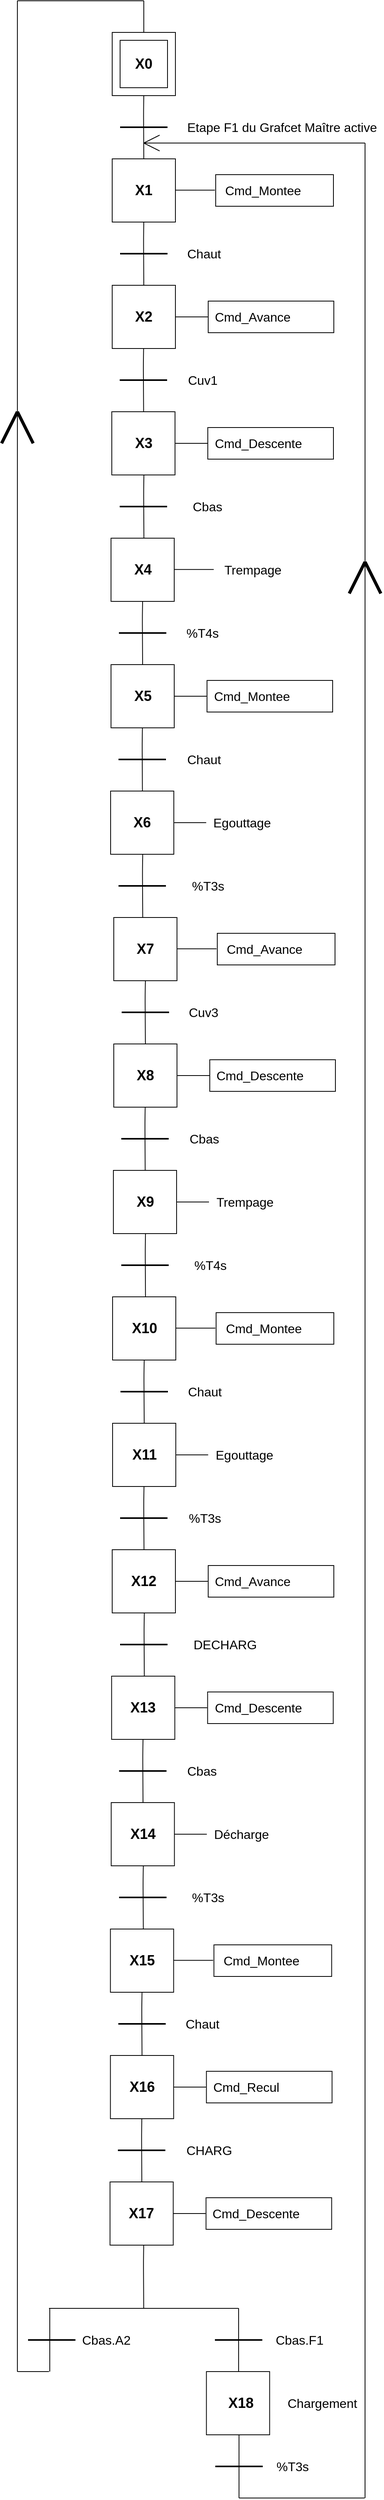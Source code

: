<mxfile version="12.9.12" type="github">
  <diagram id="j1norhdIm9kePcJpWqvb" name="Page-1">
    <mxGraphModel dx="2248" dy="2265" grid="1" gridSize="10" guides="1" tooltips="1" connect="1" arrows="1" fold="1" page="1" pageScale="1" pageWidth="827" pageHeight="1169" math="0" shadow="0">
      <root>
        <mxCell id="0" />
        <mxCell id="1" parent="0" />
        <mxCell id="5EyspFnGqT75Ce_qzCmO-32" value="" style="rounded=0;whiteSpace=wrap;html=1;" parent="1" vertex="1">
          <mxGeometry x="441" y="-540" width="159" height="40" as="geometry" />
        </mxCell>
        <mxCell id="5EyspFnGqT75Ce_qzCmO-27" value="" style="rounded=0;whiteSpace=wrap;html=1;" parent="1" vertex="1">
          <mxGeometry x="451" y="-860" width="149" height="40" as="geometry" />
        </mxCell>
        <mxCell id="5EyspFnGqT75Ce_qzCmO-1" value="" style="group" parent="1" vertex="1" connectable="0">
          <mxGeometry x="320" y="-1040" width="80" height="80" as="geometry" />
        </mxCell>
        <mxCell id="5EyspFnGqT75Ce_qzCmO-2" value="" style="whiteSpace=wrap;html=1;aspect=fixed;" parent="5EyspFnGqT75Ce_qzCmO-1" vertex="1">
          <mxGeometry width="80" height="80" as="geometry" />
        </mxCell>
        <mxCell id="5EyspFnGqT75Ce_qzCmO-3" value="" style="whiteSpace=wrap;html=1;aspect=fixed;" parent="5EyspFnGqT75Ce_qzCmO-1" vertex="1">
          <mxGeometry x="10" y="10" width="60" height="60" as="geometry" />
        </mxCell>
        <mxCell id="5EyspFnGqT75Ce_qzCmO-4" value="&lt;font size=&quot;1&quot;&gt;&lt;b style=&quot;font-size: 18px&quot;&gt;X0&lt;/b&gt;&lt;/font&gt;" style="text;html=1;strokeColor=none;fillColor=none;align=center;verticalAlign=middle;whiteSpace=wrap;rounded=0;" parent="5EyspFnGqT75Ce_qzCmO-1" vertex="1">
          <mxGeometry x="20" y="30" width="40" height="20" as="geometry" />
        </mxCell>
        <mxCell id="5EyspFnGqT75Ce_qzCmO-6" value="" style="endArrow=none;html=1;entryX=0.5;entryY=1;entryDx=0;entryDy=0;exitX=0.5;exitY=0;exitDx=0;exitDy=0;" parent="1" source="5EyspFnGqT75Ce_qzCmO-7" edge="1">
          <mxGeometry width="50" height="50" relative="1" as="geometry">
            <mxPoint x="360" y="-920" as="sourcePoint" />
            <mxPoint x="360" y="-960" as="targetPoint" />
            <Array as="points">
              <mxPoint x="359.66" y="-940" />
            </Array>
          </mxGeometry>
        </mxCell>
        <mxCell id="5EyspFnGqT75Ce_qzCmO-7" value="" style="whiteSpace=wrap;html=1;aspect=fixed;" parent="1" vertex="1">
          <mxGeometry x="320.0" y="-880" width="80" height="80" as="geometry" />
        </mxCell>
        <mxCell id="5EyspFnGqT75Ce_qzCmO-8" value="" style="endArrow=none;html=1;strokeWidth=2;" parent="1" edge="1">
          <mxGeometry width="50" height="50" relative="1" as="geometry">
            <mxPoint x="330" y="-920" as="sourcePoint" />
            <mxPoint x="390" y="-920" as="targetPoint" />
          </mxGeometry>
        </mxCell>
        <mxCell id="5EyspFnGqT75Ce_qzCmO-9" value="" style="endArrow=none;html=1;entryX=0.5;entryY=1;entryDx=0;entryDy=0;exitX=0.5;exitY=0;exitDx=0;exitDy=0;" parent="1" source="5EyspFnGqT75Ce_qzCmO-10" edge="1">
          <mxGeometry width="50" height="50" relative="1" as="geometry">
            <mxPoint x="360" y="-760" as="sourcePoint" />
            <mxPoint x="360" y="-800" as="targetPoint" />
            <Array as="points">
              <mxPoint x="359.66" y="-780" />
            </Array>
          </mxGeometry>
        </mxCell>
        <mxCell id="5EyspFnGqT75Ce_qzCmO-10" value="" style="whiteSpace=wrap;html=1;aspect=fixed;" parent="1" vertex="1">
          <mxGeometry x="320.0" y="-720" width="80" height="80" as="geometry" />
        </mxCell>
        <mxCell id="5EyspFnGqT75Ce_qzCmO-11" value="" style="endArrow=none;html=1;strokeWidth=2;" parent="1" edge="1">
          <mxGeometry width="50" height="50" relative="1" as="geometry">
            <mxPoint x="330" y="-760" as="sourcePoint" />
            <mxPoint x="390" y="-760" as="targetPoint" />
          </mxGeometry>
        </mxCell>
        <mxCell id="5EyspFnGqT75Ce_qzCmO-12" value="&lt;font size=&quot;1&quot;&gt;&lt;b style=&quot;font-size: 18px&quot;&gt;X1&lt;/b&gt;&lt;/font&gt;" style="text;html=1;strokeColor=none;fillColor=none;align=center;verticalAlign=middle;whiteSpace=wrap;rounded=0;" parent="1" vertex="1">
          <mxGeometry x="340" y="-850" width="40" height="20" as="geometry" />
        </mxCell>
        <mxCell id="5EyspFnGqT75Ce_qzCmO-13" value="&lt;font size=&quot;1&quot;&gt;&lt;b style=&quot;font-size: 18px&quot;&gt;X2&lt;/b&gt;&lt;/font&gt;" style="text;html=1;strokeColor=none;fillColor=none;align=center;verticalAlign=middle;whiteSpace=wrap;rounded=0;" parent="1" vertex="1">
          <mxGeometry x="340" y="-690" width="40" height="20" as="geometry" />
        </mxCell>
        <mxCell id="5EyspFnGqT75Ce_qzCmO-14" value="&lt;font style=&quot;font-size: 16px&quot;&gt;Etape F1 du Grafcet Maître active&lt;br&gt;&lt;/font&gt;" style="text;html=1;strokeColor=none;fillColor=none;align=left;verticalAlign=middle;whiteSpace=wrap;rounded=0;" parent="1" vertex="1">
          <mxGeometry x="413" y="-930" width="247" height="20" as="geometry" />
        </mxCell>
        <mxCell id="5EyspFnGqT75Ce_qzCmO-15" value="" style="endArrow=none;html=1;strokeWidth=1;" parent="1" edge="1">
          <mxGeometry width="50" height="50" relative="1" as="geometry">
            <mxPoint x="400" y="-840.34" as="sourcePoint" />
            <mxPoint x="450" y="-840.34" as="targetPoint" />
          </mxGeometry>
        </mxCell>
        <mxCell id="5EyspFnGqT75Ce_qzCmO-16" value="&lt;font style=&quot;font-size: 16px&quot;&gt;Chaut&lt;br&gt;&lt;/font&gt;" style="text;html=1;strokeColor=none;fillColor=none;align=left;verticalAlign=middle;whiteSpace=wrap;rounded=0;" parent="1" vertex="1">
          <mxGeometry x="413" y="-770" width="77" height="20" as="geometry" />
        </mxCell>
        <mxCell id="5EyspFnGqT75Ce_qzCmO-17" value="&lt;font style=&quot;font-size: 16px&quot;&gt;&lt;br&gt;&lt;/font&gt;" style="text;html=1;strokeColor=none;fillColor=none;align=left;verticalAlign=middle;whiteSpace=wrap;rounded=0;" parent="1" vertex="1">
          <mxGeometry x="413" y="-450" width="106" height="20" as="geometry" />
        </mxCell>
        <mxCell id="5EyspFnGqT75Ce_qzCmO-18" value="&lt;font style=&quot;font-size: 16px&quot;&gt;Cmd_Montee&lt;/font&gt;" style="text;html=1;strokeColor=none;fillColor=none;align=left;verticalAlign=middle;whiteSpace=wrap;rounded=0;" parent="1" vertex="1">
          <mxGeometry x="461" y="-850" width="100" height="20" as="geometry" />
        </mxCell>
        <mxCell id="5EyspFnGqT75Ce_qzCmO-19" value="" style="whiteSpace=wrap;html=1;aspect=fixed;" parent="1" vertex="1">
          <mxGeometry x="319.5" y="-560" width="80" height="80" as="geometry" />
        </mxCell>
        <mxCell id="5EyspFnGqT75Ce_qzCmO-20" value="&lt;span style=&quot;font-size: 18px&quot;&gt;&lt;b&gt;X3&lt;/b&gt;&lt;/span&gt;" style="text;html=1;strokeColor=none;fillColor=none;align=center;verticalAlign=middle;whiteSpace=wrap;rounded=0;" parent="1" vertex="1">
          <mxGeometry x="339.5" y="-530" width="40" height="20" as="geometry" />
        </mxCell>
        <mxCell id="5EyspFnGqT75Ce_qzCmO-21" value="&lt;font style=&quot;font-size: 16px&quot;&gt;Cmd_Descente&lt;/font&gt;" style="text;html=1;strokeColor=none;fillColor=none;align=left;verticalAlign=middle;whiteSpace=wrap;rounded=0;" parent="1" vertex="1">
          <mxGeometry x="447.5" y="-530" width="140" height="20" as="geometry" />
        </mxCell>
        <mxCell id="5EyspFnGqT75Ce_qzCmO-22" value="" style="endArrow=none;html=1;strokeWidth=1;entryX=0;entryY=0.5;entryDx=0;entryDy=0;exitX=1;exitY=0.5;exitDx=0;exitDy=0;" parent="1" source="5EyspFnGqT75Ce_qzCmO-19" edge="1">
          <mxGeometry width="50" height="50" relative="1" as="geometry">
            <mxPoint x="399.5" y="-520.5" as="sourcePoint" />
            <mxPoint x="440.5" y="-520" as="targetPoint" />
          </mxGeometry>
        </mxCell>
        <mxCell id="5EyspFnGqT75Ce_qzCmO-23" value="" style="endArrow=none;html=1;strokeWidth=2;" parent="1" edge="1">
          <mxGeometry width="50" height="50" relative="1" as="geometry">
            <mxPoint x="329.5" y="-440" as="sourcePoint" />
            <mxPoint x="389.5" y="-440" as="targetPoint" />
          </mxGeometry>
        </mxCell>
        <mxCell id="5EyspFnGqT75Ce_qzCmO-25" value="" style="endArrow=none;html=1;entryX=0.5;entryY=1;entryDx=0;entryDy=0;exitX=0.5;exitY=0;exitDx=0;exitDy=0;" parent="1" edge="1">
          <mxGeometry width="50" height="50" relative="1" as="geometry">
            <mxPoint x="359.75" y="-560.0" as="sourcePoint" />
            <mxPoint x="359.75" y="-640" as="targetPoint" />
            <Array as="points">
              <mxPoint x="359.41" y="-620" />
            </Array>
          </mxGeometry>
        </mxCell>
        <mxCell id="5EyspFnGqT75Ce_qzCmO-26" value="" style="endArrow=none;html=1;strokeWidth=2;" parent="1" edge="1">
          <mxGeometry width="50" height="50" relative="1" as="geometry">
            <mxPoint x="329.5" y="-600.0" as="sourcePoint" />
            <mxPoint x="389.5" y="-600.0" as="targetPoint" />
          </mxGeometry>
        </mxCell>
        <mxCell id="5EyspFnGqT75Ce_qzCmO-37" value="" style="rounded=0;whiteSpace=wrap;html=1;" parent="1" vertex="1">
          <mxGeometry x="441.5" y="-700" width="159" height="40" as="geometry" />
        </mxCell>
        <mxCell id="5EyspFnGqT75Ce_qzCmO-38" value="&lt;span style=&quot;font-size: 16px&quot;&gt;Cmd_Avance&lt;/span&gt;" style="text;html=1;strokeColor=none;fillColor=none;align=left;verticalAlign=middle;whiteSpace=wrap;rounded=0;" parent="1" vertex="1">
          <mxGeometry x="448" y="-690" width="140" height="20" as="geometry" />
        </mxCell>
        <mxCell id="5EyspFnGqT75Ce_qzCmO-39" value="" style="endArrow=none;html=1;strokeWidth=1;entryX=0;entryY=0.5;entryDx=0;entryDy=0;exitX=1;exitY=0.5;exitDx=0;exitDy=0;" parent="1" edge="1">
          <mxGeometry width="50" height="50" relative="1" as="geometry">
            <mxPoint x="400" y="-680" as="sourcePoint" />
            <mxPoint x="441" y="-680" as="targetPoint" />
          </mxGeometry>
        </mxCell>
        <mxCell id="5EyspFnGqT75Ce_qzCmO-40" value="&lt;font style=&quot;font-size: 16px&quot;&gt;Cuv1&lt;br&gt;&lt;/font&gt;" style="text;html=1;strokeColor=none;fillColor=none;align=left;verticalAlign=middle;whiteSpace=wrap;rounded=0;" parent="1" vertex="1">
          <mxGeometry x="414" y="-610" width="77" height="20" as="geometry" />
        </mxCell>
        <mxCell id="5EyspFnGqT75Ce_qzCmO-41" value="&lt;font style=&quot;font-size: 16px&quot;&gt;Cbas&lt;br&gt;&lt;/font&gt;" style="text;html=1;strokeColor=none;fillColor=none;align=left;verticalAlign=middle;whiteSpace=wrap;rounded=0;" parent="1" vertex="1">
          <mxGeometry x="420" y="-450" width="77" height="20" as="geometry" />
        </mxCell>
        <mxCell id="5EyspFnGqT75Ce_qzCmO-43" value="" style="endArrow=none;html=1;entryX=0.5;entryY=1;entryDx=0;entryDy=0;exitX=0.5;exitY=0;exitDx=0;exitDy=0;" parent="1" edge="1">
          <mxGeometry width="50" height="50" relative="1" as="geometry">
            <mxPoint x="360.14" y="-400.0" as="sourcePoint" />
            <mxPoint x="360.14" y="-480" as="targetPoint" />
            <Array as="points">
              <mxPoint x="359.8" y="-460" />
            </Array>
          </mxGeometry>
        </mxCell>
        <mxCell id="WSJRSLspplaYHqe291Kl-2" value="" style="endArrow=none;html=1;" parent="1" edge="1">
          <mxGeometry width="50" height="50" relative="1" as="geometry">
            <mxPoint x="200" y="1920" as="sourcePoint" />
            <mxPoint x="200" y="-1080" as="targetPoint" />
          </mxGeometry>
        </mxCell>
        <mxCell id="WSJRSLspplaYHqe291Kl-3" value="" style="endArrow=none;html=1;" parent="1" edge="1">
          <mxGeometry width="50" height="50" relative="1" as="geometry">
            <mxPoint x="200" y="-1080" as="sourcePoint" />
            <mxPoint x="360" y="-1080" as="targetPoint" />
          </mxGeometry>
        </mxCell>
        <mxCell id="WSJRSLspplaYHqe291Kl-4" value="" style="endArrow=none;html=1;" parent="1" edge="1">
          <mxGeometry width="50" height="50" relative="1" as="geometry">
            <mxPoint x="360" y="-1040" as="sourcePoint" />
            <mxPoint x="360" y="-1080" as="targetPoint" />
          </mxGeometry>
        </mxCell>
        <mxCell id="WSJRSLspplaYHqe291Kl-5" value="" style="endArrow=none;html=1;strokeWidth=4;" parent="1" edge="1">
          <mxGeometry width="50" height="50" relative="1" as="geometry">
            <mxPoint x="180" y="-520" as="sourcePoint" />
            <mxPoint x="200" y="-560" as="targetPoint" />
          </mxGeometry>
        </mxCell>
        <mxCell id="WSJRSLspplaYHqe291Kl-6" value="" style="endArrow=none;html=1;strokeWidth=4;" parent="1" edge="1">
          <mxGeometry width="50" height="50" relative="1" as="geometry">
            <mxPoint x="220" y="-520" as="sourcePoint" />
            <mxPoint x="200" y="-560" as="targetPoint" />
          </mxGeometry>
        </mxCell>
        <mxCell id="sFBRQRY5h0tsfyVUQxu8-4" value="" style="whiteSpace=wrap;html=1;aspect=fixed;" parent="1" vertex="1">
          <mxGeometry x="318.5" y="-400" width="80" height="80" as="geometry" />
        </mxCell>
        <mxCell id="sFBRQRY5h0tsfyVUQxu8-5" value="" style="endArrow=none;html=1;entryX=0.5;entryY=1;entryDx=0;entryDy=0;exitX=0.5;exitY=0;exitDx=0;exitDy=0;" parent="1" source="sFBRQRY5h0tsfyVUQxu8-6" edge="1">
          <mxGeometry width="50" height="50" relative="1" as="geometry">
            <mxPoint x="358.5" y="-280" as="sourcePoint" />
            <mxPoint x="358.5" y="-320" as="targetPoint" />
            <Array as="points">
              <mxPoint x="358.16" y="-300" />
            </Array>
          </mxGeometry>
        </mxCell>
        <mxCell id="sFBRQRY5h0tsfyVUQxu8-6" value="" style="whiteSpace=wrap;html=1;aspect=fixed;" parent="1" vertex="1">
          <mxGeometry x="318.5" y="-240" width="80" height="80" as="geometry" />
        </mxCell>
        <mxCell id="sFBRQRY5h0tsfyVUQxu8-7" value="" style="endArrow=none;html=1;strokeWidth=2;" parent="1" edge="1">
          <mxGeometry width="50" height="50" relative="1" as="geometry">
            <mxPoint x="328.5" y="-280" as="sourcePoint" />
            <mxPoint x="388.5" y="-280" as="targetPoint" />
          </mxGeometry>
        </mxCell>
        <mxCell id="sFBRQRY5h0tsfyVUQxu8-8" value="&lt;font size=&quot;1&quot;&gt;&lt;b style=&quot;font-size: 18px&quot;&gt;X4&lt;/b&gt;&lt;/font&gt;" style="text;html=1;strokeColor=none;fillColor=none;align=center;verticalAlign=middle;whiteSpace=wrap;rounded=0;" parent="1" vertex="1">
          <mxGeometry x="338.5" y="-370" width="40" height="20" as="geometry" />
        </mxCell>
        <mxCell id="sFBRQRY5h0tsfyVUQxu8-9" value="&lt;font size=&quot;1&quot;&gt;&lt;b style=&quot;font-size: 18px&quot;&gt;X5&lt;/b&gt;&lt;/font&gt;" style="text;html=1;strokeColor=none;fillColor=none;align=center;verticalAlign=middle;whiteSpace=wrap;rounded=0;" parent="1" vertex="1">
          <mxGeometry x="338.5" y="-210" width="40" height="20" as="geometry" />
        </mxCell>
        <mxCell id="sFBRQRY5h0tsfyVUQxu8-10" value="" style="endArrow=none;html=1;strokeWidth=1;" parent="1" edge="1">
          <mxGeometry width="50" height="50" relative="1" as="geometry">
            <mxPoint x="398.5" y="-360.34" as="sourcePoint" />
            <mxPoint x="448.5" y="-360.34" as="targetPoint" />
          </mxGeometry>
        </mxCell>
        <mxCell id="sFBRQRY5h0tsfyVUQxu8-11" value="&lt;font style=&quot;font-size: 16px&quot;&gt;%T4s&lt;br&gt;&lt;/font&gt;" style="text;html=1;strokeColor=none;fillColor=none;align=left;verticalAlign=middle;whiteSpace=wrap;rounded=0;" parent="1" vertex="1">
          <mxGeometry x="411.5" y="-290" width="77" height="20" as="geometry" />
        </mxCell>
        <mxCell id="sFBRQRY5h0tsfyVUQxu8-12" value="&lt;font style=&quot;font-size: 16px&quot;&gt;&lt;br&gt;&lt;/font&gt;" style="text;html=1;strokeColor=none;fillColor=none;align=left;verticalAlign=middle;whiteSpace=wrap;rounded=0;" parent="1" vertex="1">
          <mxGeometry x="411.5" y="30" width="106" height="20" as="geometry" />
        </mxCell>
        <mxCell id="sFBRQRY5h0tsfyVUQxu8-13" value="&lt;font style=&quot;font-size: 16px&quot;&gt;Trempage&lt;/font&gt;" style="text;html=1;strokeColor=none;fillColor=none;align=left;verticalAlign=middle;whiteSpace=wrap;rounded=0;" parent="1" vertex="1">
          <mxGeometry x="459.5" y="-370" width="100" height="20" as="geometry" />
        </mxCell>
        <mxCell id="sFBRQRY5h0tsfyVUQxu8-14" value="" style="whiteSpace=wrap;html=1;aspect=fixed;" parent="1" vertex="1">
          <mxGeometry x="318" y="-80" width="80" height="80" as="geometry" />
        </mxCell>
        <mxCell id="sFBRQRY5h0tsfyVUQxu8-15" value="&lt;span style=&quot;font-size: 18px&quot;&gt;&lt;b&gt;X6&lt;/b&gt;&lt;/span&gt;" style="text;html=1;strokeColor=none;fillColor=none;align=center;verticalAlign=middle;whiteSpace=wrap;rounded=0;" parent="1" vertex="1">
          <mxGeometry x="338" y="-50" width="40" height="20" as="geometry" />
        </mxCell>
        <mxCell id="sFBRQRY5h0tsfyVUQxu8-16" value="&lt;font style=&quot;font-size: 16px&quot;&gt;Egouttage&lt;/font&gt;" style="text;html=1;strokeColor=none;fillColor=none;align=left;verticalAlign=middle;whiteSpace=wrap;rounded=0;" parent="1" vertex="1">
          <mxGeometry x="446" y="-50" width="140" height="20" as="geometry" />
        </mxCell>
        <mxCell id="sFBRQRY5h0tsfyVUQxu8-17" value="" style="endArrow=none;html=1;strokeWidth=1;entryX=0;entryY=0.5;entryDx=0;entryDy=0;exitX=1;exitY=0.5;exitDx=0;exitDy=0;" parent="1" source="sFBRQRY5h0tsfyVUQxu8-14" edge="1">
          <mxGeometry width="50" height="50" relative="1" as="geometry">
            <mxPoint x="398" y="-40.5" as="sourcePoint" />
            <mxPoint x="439" y="-40" as="targetPoint" />
          </mxGeometry>
        </mxCell>
        <mxCell id="sFBRQRY5h0tsfyVUQxu8-18" value="" style="endArrow=none;html=1;strokeWidth=2;" parent="1" edge="1">
          <mxGeometry width="50" height="50" relative="1" as="geometry">
            <mxPoint x="328" y="40" as="sourcePoint" />
            <mxPoint x="388" y="40" as="targetPoint" />
          </mxGeometry>
        </mxCell>
        <mxCell id="sFBRQRY5h0tsfyVUQxu8-19" value="" style="endArrow=none;html=1;entryX=0.5;entryY=1;entryDx=0;entryDy=0;exitX=0.5;exitY=0;exitDx=0;exitDy=0;" parent="1" edge="1">
          <mxGeometry width="50" height="50" relative="1" as="geometry">
            <mxPoint x="358.25" y="-80.0" as="sourcePoint" />
            <mxPoint x="358.25" y="-160" as="targetPoint" />
            <Array as="points">
              <mxPoint x="357.91" y="-140" />
            </Array>
          </mxGeometry>
        </mxCell>
        <mxCell id="sFBRQRY5h0tsfyVUQxu8-20" value="" style="endArrow=none;html=1;strokeWidth=2;" parent="1" edge="1">
          <mxGeometry width="50" height="50" relative="1" as="geometry">
            <mxPoint x="328" y="-120.0" as="sourcePoint" />
            <mxPoint x="388" y="-120.0" as="targetPoint" />
          </mxGeometry>
        </mxCell>
        <mxCell id="sFBRQRY5h0tsfyVUQxu8-21" value="" style="rounded=0;whiteSpace=wrap;html=1;" parent="1" vertex="1">
          <mxGeometry x="440" y="-220" width="159" height="40" as="geometry" />
        </mxCell>
        <mxCell id="sFBRQRY5h0tsfyVUQxu8-22" value="&lt;span style=&quot;font-size: 16px&quot;&gt;Cmd_Montee&lt;/span&gt;" style="text;html=1;strokeColor=none;fillColor=none;align=left;verticalAlign=middle;whiteSpace=wrap;rounded=0;" parent="1" vertex="1">
          <mxGeometry x="446.5" y="-210" width="140" height="20" as="geometry" />
        </mxCell>
        <mxCell id="sFBRQRY5h0tsfyVUQxu8-23" value="" style="endArrow=none;html=1;strokeWidth=1;entryX=0;entryY=0.5;entryDx=0;entryDy=0;exitX=1;exitY=0.5;exitDx=0;exitDy=0;" parent="1" edge="1">
          <mxGeometry width="50" height="50" relative="1" as="geometry">
            <mxPoint x="398.5" y="-200" as="sourcePoint" />
            <mxPoint x="439.5" y="-200" as="targetPoint" />
          </mxGeometry>
        </mxCell>
        <mxCell id="sFBRQRY5h0tsfyVUQxu8-24" value="&lt;font style=&quot;font-size: 16px&quot;&gt;Chaut&lt;br&gt;&lt;/font&gt;" style="text;html=1;strokeColor=none;fillColor=none;align=left;verticalAlign=middle;whiteSpace=wrap;rounded=0;" parent="1" vertex="1">
          <mxGeometry x="412.5" y="-130" width="77" height="20" as="geometry" />
        </mxCell>
        <mxCell id="sFBRQRY5h0tsfyVUQxu8-25" value="&lt;font style=&quot;font-size: 16px&quot;&gt;%T3s&lt;br&gt;&lt;/font&gt;" style="text;html=1;strokeColor=none;fillColor=none;align=left;verticalAlign=middle;whiteSpace=wrap;rounded=0;" parent="1" vertex="1">
          <mxGeometry x="418.5" y="30" width="77" height="20" as="geometry" />
        </mxCell>
        <mxCell id="sFBRQRY5h0tsfyVUQxu8-26" value="" style="endArrow=none;html=1;entryX=0.5;entryY=1;entryDx=0;entryDy=0;exitX=0.5;exitY=0;exitDx=0;exitDy=0;" parent="1" edge="1">
          <mxGeometry width="50" height="50" relative="1" as="geometry">
            <mxPoint x="358.64" y="80.0" as="sourcePoint" />
            <mxPoint x="358.64" as="targetPoint" />
            <Array as="points">
              <mxPoint x="358.3" y="20" />
            </Array>
          </mxGeometry>
        </mxCell>
        <mxCell id="sFBRQRY5h0tsfyVUQxu8-28" value="" style="rounded=0;whiteSpace=wrap;html=1;" parent="1" vertex="1">
          <mxGeometry x="453" y="100" width="149" height="40" as="geometry" />
        </mxCell>
        <mxCell id="sFBRQRY5h0tsfyVUQxu8-29" value="" style="whiteSpace=wrap;html=1;aspect=fixed;" parent="1" vertex="1">
          <mxGeometry x="322.0" y="80" width="80" height="80" as="geometry" />
        </mxCell>
        <mxCell id="sFBRQRY5h0tsfyVUQxu8-30" value="" style="endArrow=none;html=1;entryX=0.5;entryY=1;entryDx=0;entryDy=0;exitX=0.5;exitY=0;exitDx=0;exitDy=0;" parent="1" source="sFBRQRY5h0tsfyVUQxu8-31" edge="1">
          <mxGeometry width="50" height="50" relative="1" as="geometry">
            <mxPoint x="362" y="200" as="sourcePoint" />
            <mxPoint x="362" y="160" as="targetPoint" />
            <Array as="points">
              <mxPoint x="361.66" y="180" />
            </Array>
          </mxGeometry>
        </mxCell>
        <mxCell id="sFBRQRY5h0tsfyVUQxu8-31" value="" style="whiteSpace=wrap;html=1;aspect=fixed;" parent="1" vertex="1">
          <mxGeometry x="322.0" y="240" width="80" height="80" as="geometry" />
        </mxCell>
        <mxCell id="sFBRQRY5h0tsfyVUQxu8-32" value="" style="endArrow=none;html=1;strokeWidth=2;" parent="1" edge="1">
          <mxGeometry width="50" height="50" relative="1" as="geometry">
            <mxPoint x="332" y="200" as="sourcePoint" />
            <mxPoint x="392" y="200" as="targetPoint" />
          </mxGeometry>
        </mxCell>
        <mxCell id="sFBRQRY5h0tsfyVUQxu8-33" value="&lt;font size=&quot;1&quot;&gt;&lt;b style=&quot;font-size: 18px&quot;&gt;X7&lt;/b&gt;&lt;/font&gt;" style="text;html=1;strokeColor=none;fillColor=none;align=center;verticalAlign=middle;whiteSpace=wrap;rounded=0;" parent="1" vertex="1">
          <mxGeometry x="342" y="110" width="40" height="20" as="geometry" />
        </mxCell>
        <mxCell id="sFBRQRY5h0tsfyVUQxu8-34" value="&lt;font size=&quot;1&quot;&gt;&lt;b style=&quot;font-size: 18px&quot;&gt;X8&lt;/b&gt;&lt;/font&gt;" style="text;html=1;strokeColor=none;fillColor=none;align=center;verticalAlign=middle;whiteSpace=wrap;rounded=0;" parent="1" vertex="1">
          <mxGeometry x="342" y="270" width="40" height="20" as="geometry" />
        </mxCell>
        <mxCell id="sFBRQRY5h0tsfyVUQxu8-35" value="" style="endArrow=none;html=1;strokeWidth=1;" parent="1" edge="1">
          <mxGeometry width="50" height="50" relative="1" as="geometry">
            <mxPoint x="402" y="119.66" as="sourcePoint" />
            <mxPoint x="452" y="119.66" as="targetPoint" />
          </mxGeometry>
        </mxCell>
        <mxCell id="sFBRQRY5h0tsfyVUQxu8-36" value="&lt;font style=&quot;font-size: 16px&quot;&gt;Cuv3&lt;br&gt;&lt;/font&gt;" style="text;html=1;strokeColor=none;fillColor=none;align=left;verticalAlign=middle;whiteSpace=wrap;rounded=0;" parent="1" vertex="1">
          <mxGeometry x="415" y="190" width="77" height="20" as="geometry" />
        </mxCell>
        <mxCell id="sFBRQRY5h0tsfyVUQxu8-37" value="&lt;font style=&quot;font-size: 16px&quot;&gt;&lt;br&gt;&lt;/font&gt;" style="text;html=1;strokeColor=none;fillColor=none;align=left;verticalAlign=middle;whiteSpace=wrap;rounded=0;" parent="1" vertex="1">
          <mxGeometry x="415" y="510" width="106" height="20" as="geometry" />
        </mxCell>
        <mxCell id="sFBRQRY5h0tsfyVUQxu8-38" value="&lt;font style=&quot;font-size: 16px&quot;&gt;Cmd_Avance&lt;/font&gt;" style="text;html=1;strokeColor=none;fillColor=none;align=left;verticalAlign=middle;whiteSpace=wrap;rounded=0;" parent="1" vertex="1">
          <mxGeometry x="463" y="110" width="100" height="20" as="geometry" />
        </mxCell>
        <mxCell id="sFBRQRY5h0tsfyVUQxu8-39" value="" style="whiteSpace=wrap;html=1;aspect=fixed;" parent="1" vertex="1">
          <mxGeometry x="321.5" y="400" width="80" height="80" as="geometry" />
        </mxCell>
        <mxCell id="sFBRQRY5h0tsfyVUQxu8-40" value="&lt;span style=&quot;font-size: 18px&quot;&gt;&lt;b&gt;X9&lt;/b&gt;&lt;/span&gt;" style="text;html=1;strokeColor=none;fillColor=none;align=center;verticalAlign=middle;whiteSpace=wrap;rounded=0;" parent="1" vertex="1">
          <mxGeometry x="341.5" y="430" width="40" height="20" as="geometry" />
        </mxCell>
        <mxCell id="sFBRQRY5h0tsfyVUQxu8-41" value="&lt;font style=&quot;font-size: 16px&quot;&gt;Trempage&lt;/font&gt;" style="text;html=1;strokeColor=none;fillColor=none;align=left;verticalAlign=middle;whiteSpace=wrap;rounded=0;" parent="1" vertex="1">
          <mxGeometry x="449.5" y="430" width="140" height="20" as="geometry" />
        </mxCell>
        <mxCell id="sFBRQRY5h0tsfyVUQxu8-42" value="" style="endArrow=none;html=1;strokeWidth=1;entryX=0;entryY=0.5;entryDx=0;entryDy=0;exitX=1;exitY=0.5;exitDx=0;exitDy=0;" parent="1" source="sFBRQRY5h0tsfyVUQxu8-39" edge="1">
          <mxGeometry width="50" height="50" relative="1" as="geometry">
            <mxPoint x="401.5" y="439.5" as="sourcePoint" />
            <mxPoint x="442.5" y="440" as="targetPoint" />
          </mxGeometry>
        </mxCell>
        <mxCell id="sFBRQRY5h0tsfyVUQxu8-43" value="" style="endArrow=none;html=1;strokeWidth=2;" parent="1" edge="1">
          <mxGeometry width="50" height="50" relative="1" as="geometry">
            <mxPoint x="331.5" y="520" as="sourcePoint" />
            <mxPoint x="391.5" y="520" as="targetPoint" />
          </mxGeometry>
        </mxCell>
        <mxCell id="sFBRQRY5h0tsfyVUQxu8-44" value="" style="endArrow=none;html=1;entryX=0.5;entryY=1;entryDx=0;entryDy=0;exitX=0.5;exitY=0;exitDx=0;exitDy=0;" parent="1" edge="1">
          <mxGeometry width="50" height="50" relative="1" as="geometry">
            <mxPoint x="361.75" y="400.0" as="sourcePoint" />
            <mxPoint x="361.75" y="320" as="targetPoint" />
            <Array as="points">
              <mxPoint x="361.41" y="340" />
            </Array>
          </mxGeometry>
        </mxCell>
        <mxCell id="sFBRQRY5h0tsfyVUQxu8-45" value="" style="endArrow=none;html=1;strokeWidth=2;" parent="1" edge="1">
          <mxGeometry width="50" height="50" relative="1" as="geometry">
            <mxPoint x="331.5" y="360.0" as="sourcePoint" />
            <mxPoint x="391.5" y="360.0" as="targetPoint" />
          </mxGeometry>
        </mxCell>
        <mxCell id="sFBRQRY5h0tsfyVUQxu8-46" value="" style="rounded=0;whiteSpace=wrap;html=1;" parent="1" vertex="1">
          <mxGeometry x="443.5" y="260" width="159" height="40" as="geometry" />
        </mxCell>
        <mxCell id="sFBRQRY5h0tsfyVUQxu8-47" value="&lt;span style=&quot;font-size: 16px&quot;&gt;Cmd_Descente&lt;/span&gt;" style="text;html=1;strokeColor=none;fillColor=none;align=left;verticalAlign=middle;whiteSpace=wrap;rounded=0;" parent="1" vertex="1">
          <mxGeometry x="450" y="270" width="140" height="20" as="geometry" />
        </mxCell>
        <mxCell id="sFBRQRY5h0tsfyVUQxu8-48" value="" style="endArrow=none;html=1;strokeWidth=1;entryX=0;entryY=0.5;entryDx=0;entryDy=0;exitX=1;exitY=0.5;exitDx=0;exitDy=0;" parent="1" edge="1">
          <mxGeometry width="50" height="50" relative="1" as="geometry">
            <mxPoint x="402" y="280" as="sourcePoint" />
            <mxPoint x="443" y="280" as="targetPoint" />
          </mxGeometry>
        </mxCell>
        <mxCell id="sFBRQRY5h0tsfyVUQxu8-49" value="&lt;font style=&quot;font-size: 16px&quot;&gt;Cbas&lt;br&gt;&lt;/font&gt;" style="text;html=1;strokeColor=none;fillColor=none;align=left;verticalAlign=middle;whiteSpace=wrap;rounded=0;" parent="1" vertex="1">
          <mxGeometry x="416" y="350" width="77" height="20" as="geometry" />
        </mxCell>
        <mxCell id="sFBRQRY5h0tsfyVUQxu8-50" value="&lt;font style=&quot;font-size: 16px&quot;&gt;%T4s&lt;br&gt;&lt;/font&gt;" style="text;html=1;strokeColor=none;fillColor=none;align=left;verticalAlign=middle;whiteSpace=wrap;rounded=0;" parent="1" vertex="1">
          <mxGeometry x="422" y="510" width="77" height="20" as="geometry" />
        </mxCell>
        <mxCell id="sFBRQRY5h0tsfyVUQxu8-51" value="" style="endArrow=none;html=1;entryX=0.5;entryY=1;entryDx=0;entryDy=0;exitX=0.5;exitY=0;exitDx=0;exitDy=0;" parent="1" edge="1">
          <mxGeometry width="50" height="50" relative="1" as="geometry">
            <mxPoint x="362.14" y="560" as="sourcePoint" />
            <mxPoint x="362.14" y="480" as="targetPoint" />
            <Array as="points">
              <mxPoint x="361.8" y="500" />
            </Array>
          </mxGeometry>
        </mxCell>
        <mxCell id="sFBRQRY5h0tsfyVUQxu8-52" value="" style="rounded=0;whiteSpace=wrap;html=1;" parent="1" vertex="1">
          <mxGeometry x="441.5" y="900" width="159" height="40" as="geometry" />
        </mxCell>
        <mxCell id="sFBRQRY5h0tsfyVUQxu8-53" value="" style="rounded=0;whiteSpace=wrap;html=1;" parent="1" vertex="1">
          <mxGeometry x="451.5" y="580" width="149" height="40" as="geometry" />
        </mxCell>
        <mxCell id="sFBRQRY5h0tsfyVUQxu8-54" value="" style="whiteSpace=wrap;html=1;aspect=fixed;" parent="1" vertex="1">
          <mxGeometry x="320.5" y="560" width="80" height="80" as="geometry" />
        </mxCell>
        <mxCell id="sFBRQRY5h0tsfyVUQxu8-55" value="" style="endArrow=none;html=1;entryX=0.5;entryY=1;entryDx=0;entryDy=0;exitX=0.5;exitY=0;exitDx=0;exitDy=0;" parent="1" source="sFBRQRY5h0tsfyVUQxu8-56" edge="1">
          <mxGeometry width="50" height="50" relative="1" as="geometry">
            <mxPoint x="360.5" y="680" as="sourcePoint" />
            <mxPoint x="360.5" y="640" as="targetPoint" />
            <Array as="points">
              <mxPoint x="360.16" y="660" />
            </Array>
          </mxGeometry>
        </mxCell>
        <mxCell id="sFBRQRY5h0tsfyVUQxu8-56" value="" style="whiteSpace=wrap;html=1;aspect=fixed;" parent="1" vertex="1">
          <mxGeometry x="320.5" y="720" width="80" height="80" as="geometry" />
        </mxCell>
        <mxCell id="sFBRQRY5h0tsfyVUQxu8-57" value="" style="endArrow=none;html=1;strokeWidth=2;" parent="1" edge="1">
          <mxGeometry width="50" height="50" relative="1" as="geometry">
            <mxPoint x="330.5" y="680" as="sourcePoint" />
            <mxPoint x="390.5" y="680" as="targetPoint" />
          </mxGeometry>
        </mxCell>
        <mxCell id="sFBRQRY5h0tsfyVUQxu8-58" value="&lt;font size=&quot;1&quot;&gt;&lt;b style=&quot;font-size: 18px&quot;&gt;X10&lt;/b&gt;&lt;/font&gt;" style="text;html=1;strokeColor=none;fillColor=none;align=center;verticalAlign=middle;whiteSpace=wrap;rounded=0;" parent="1" vertex="1">
          <mxGeometry x="340.5" y="590" width="40" height="20" as="geometry" />
        </mxCell>
        <mxCell id="sFBRQRY5h0tsfyVUQxu8-59" value="&lt;font size=&quot;1&quot;&gt;&lt;b style=&quot;font-size: 18px&quot;&gt;X11&lt;/b&gt;&lt;/font&gt;" style="text;html=1;strokeColor=none;fillColor=none;align=center;verticalAlign=middle;whiteSpace=wrap;rounded=0;" parent="1" vertex="1">
          <mxGeometry x="340.5" y="750" width="40" height="20" as="geometry" />
        </mxCell>
        <mxCell id="sFBRQRY5h0tsfyVUQxu8-60" value="" style="endArrow=none;html=1;strokeWidth=1;" parent="1" edge="1">
          <mxGeometry width="50" height="50" relative="1" as="geometry">
            <mxPoint x="400.5" y="599.66" as="sourcePoint" />
            <mxPoint x="450.5" y="599.66" as="targetPoint" />
          </mxGeometry>
        </mxCell>
        <mxCell id="sFBRQRY5h0tsfyVUQxu8-61" value="&lt;font style=&quot;font-size: 16px&quot;&gt;Chaut&lt;br&gt;&lt;/font&gt;" style="text;html=1;strokeColor=none;fillColor=none;align=left;verticalAlign=middle;whiteSpace=wrap;rounded=0;" parent="1" vertex="1">
          <mxGeometry x="413.5" y="670" width="77" height="20" as="geometry" />
        </mxCell>
        <mxCell id="sFBRQRY5h0tsfyVUQxu8-62" value="&lt;font style=&quot;font-size: 16px&quot;&gt;&lt;br&gt;&lt;/font&gt;" style="text;html=1;strokeColor=none;fillColor=none;align=left;verticalAlign=middle;whiteSpace=wrap;rounded=0;" parent="1" vertex="1">
          <mxGeometry x="413.5" y="990" width="106" height="20" as="geometry" />
        </mxCell>
        <mxCell id="sFBRQRY5h0tsfyVUQxu8-63" value="&lt;font style=&quot;font-size: 16px&quot;&gt;Cmd_Montee&lt;/font&gt;" style="text;html=1;strokeColor=none;fillColor=none;align=left;verticalAlign=middle;whiteSpace=wrap;rounded=0;" parent="1" vertex="1">
          <mxGeometry x="461.5" y="590" width="100" height="20" as="geometry" />
        </mxCell>
        <mxCell id="sFBRQRY5h0tsfyVUQxu8-64" value="" style="whiteSpace=wrap;html=1;aspect=fixed;" parent="1" vertex="1">
          <mxGeometry x="320" y="880" width="80" height="80" as="geometry" />
        </mxCell>
        <mxCell id="sFBRQRY5h0tsfyVUQxu8-65" value="&lt;span style=&quot;font-size: 18px&quot;&gt;&lt;b&gt;X12&lt;/b&gt;&lt;/span&gt;" style="text;html=1;strokeColor=none;fillColor=none;align=center;verticalAlign=middle;whiteSpace=wrap;rounded=0;" parent="1" vertex="1">
          <mxGeometry x="340" y="910" width="40" height="20" as="geometry" />
        </mxCell>
        <mxCell id="sFBRQRY5h0tsfyVUQxu8-66" value="&lt;font style=&quot;font-size: 16px&quot;&gt;Cmd_Avance&lt;/font&gt;" style="text;html=1;strokeColor=none;fillColor=none;align=left;verticalAlign=middle;whiteSpace=wrap;rounded=0;" parent="1" vertex="1">
          <mxGeometry x="448" y="910" width="140" height="20" as="geometry" />
        </mxCell>
        <mxCell id="sFBRQRY5h0tsfyVUQxu8-67" value="" style="endArrow=none;html=1;strokeWidth=1;entryX=0;entryY=0.5;entryDx=0;entryDy=0;exitX=1;exitY=0.5;exitDx=0;exitDy=0;" parent="1" source="sFBRQRY5h0tsfyVUQxu8-64" edge="1">
          <mxGeometry width="50" height="50" relative="1" as="geometry">
            <mxPoint x="400" y="919.5" as="sourcePoint" />
            <mxPoint x="441" y="920" as="targetPoint" />
          </mxGeometry>
        </mxCell>
        <mxCell id="sFBRQRY5h0tsfyVUQxu8-68" value="" style="endArrow=none;html=1;strokeWidth=2;" parent="1" edge="1">
          <mxGeometry width="50" height="50" relative="1" as="geometry">
            <mxPoint x="330" y="1000" as="sourcePoint" />
            <mxPoint x="390" y="1000" as="targetPoint" />
          </mxGeometry>
        </mxCell>
        <mxCell id="sFBRQRY5h0tsfyVUQxu8-69" value="" style="endArrow=none;html=1;entryX=0.5;entryY=1;entryDx=0;entryDy=0;exitX=0.5;exitY=0;exitDx=0;exitDy=0;" parent="1" edge="1">
          <mxGeometry width="50" height="50" relative="1" as="geometry">
            <mxPoint x="360.25" y="880" as="sourcePoint" />
            <mxPoint x="360.25" y="800" as="targetPoint" />
            <Array as="points">
              <mxPoint x="359.91" y="820" />
            </Array>
          </mxGeometry>
        </mxCell>
        <mxCell id="sFBRQRY5h0tsfyVUQxu8-70" value="" style="endArrow=none;html=1;strokeWidth=2;" parent="1" edge="1">
          <mxGeometry width="50" height="50" relative="1" as="geometry">
            <mxPoint x="330" y="840" as="sourcePoint" />
            <mxPoint x="390" y="840" as="targetPoint" />
          </mxGeometry>
        </mxCell>
        <mxCell id="sFBRQRY5h0tsfyVUQxu8-72" value="&lt;span style=&quot;font-size: 16px&quot;&gt;Egouttage&lt;/span&gt;" style="text;html=1;strokeColor=none;fillColor=none;align=left;verticalAlign=middle;whiteSpace=wrap;rounded=0;" parent="1" vertex="1">
          <mxGeometry x="448.5" y="750" width="140" height="20" as="geometry" />
        </mxCell>
        <mxCell id="sFBRQRY5h0tsfyVUQxu8-73" value="" style="endArrow=none;html=1;strokeWidth=1;entryX=0;entryY=0.5;entryDx=0;entryDy=0;exitX=1;exitY=0.5;exitDx=0;exitDy=0;" parent="1" edge="1">
          <mxGeometry width="50" height="50" relative="1" as="geometry">
            <mxPoint x="400.5" y="760" as="sourcePoint" />
            <mxPoint x="441.5" y="760" as="targetPoint" />
          </mxGeometry>
        </mxCell>
        <mxCell id="sFBRQRY5h0tsfyVUQxu8-74" value="&lt;font style=&quot;font-size: 16px&quot;&gt;%T3s&lt;br&gt;&lt;/font&gt;" style="text;html=1;strokeColor=none;fillColor=none;align=left;verticalAlign=middle;whiteSpace=wrap;rounded=0;" parent="1" vertex="1">
          <mxGeometry x="414.5" y="830" width="77" height="20" as="geometry" />
        </mxCell>
        <mxCell id="sFBRQRY5h0tsfyVUQxu8-75" value="&lt;font style=&quot;font-size: 16px&quot;&gt;DECHARG&lt;br&gt;&lt;/font&gt;" style="text;html=1;strokeColor=none;fillColor=none;align=left;verticalAlign=middle;whiteSpace=wrap;rounded=0;" parent="1" vertex="1">
          <mxGeometry x="420.5" y="990" width="77" height="20" as="geometry" />
        </mxCell>
        <mxCell id="sFBRQRY5h0tsfyVUQxu8-76" value="" style="endArrow=none;html=1;entryX=0.5;entryY=1;entryDx=0;entryDy=0;exitX=0.5;exitY=0;exitDx=0;exitDy=0;" parent="1" edge="1">
          <mxGeometry width="50" height="50" relative="1" as="geometry">
            <mxPoint x="360.64" y="1040" as="sourcePoint" />
            <mxPoint x="360.64" y="960" as="targetPoint" />
            <Array as="points">
              <mxPoint x="360.3" y="980" />
            </Array>
          </mxGeometry>
        </mxCell>
        <mxCell id="sFBRQRY5h0tsfyVUQxu8-78" value="" style="whiteSpace=wrap;html=1;aspect=fixed;" parent="1" vertex="1">
          <mxGeometry x="319.25" y="1040" width="80" height="80" as="geometry" />
        </mxCell>
        <mxCell id="sFBRQRY5h0tsfyVUQxu8-79" value="&lt;font size=&quot;1&quot;&gt;&lt;b style=&quot;font-size: 18px&quot;&gt;X13&lt;/b&gt;&lt;/font&gt;" style="text;html=1;strokeColor=none;fillColor=none;align=center;verticalAlign=middle;whiteSpace=wrap;rounded=0;" parent="1" vertex="1">
          <mxGeometry x="339.25" y="1070" width="40" height="20" as="geometry" />
        </mxCell>
        <mxCell id="sFBRQRY5h0tsfyVUQxu8-80" value="&lt;font style=&quot;font-size: 16px&quot;&gt;&lt;br&gt;&lt;/font&gt;" style="text;html=1;strokeColor=none;fillColor=none;align=left;verticalAlign=middle;whiteSpace=wrap;rounded=0;" parent="1" vertex="1">
          <mxGeometry x="412.25" y="1310" width="106" height="20" as="geometry" />
        </mxCell>
        <mxCell id="sFBRQRY5h0tsfyVUQxu8-81" value="" style="whiteSpace=wrap;html=1;aspect=fixed;" parent="1" vertex="1">
          <mxGeometry x="318.75" y="1200" width="80" height="80" as="geometry" />
        </mxCell>
        <mxCell id="sFBRQRY5h0tsfyVUQxu8-82" value="&lt;span style=&quot;font-size: 18px&quot;&gt;&lt;b&gt;X14&lt;/b&gt;&lt;/span&gt;" style="text;html=1;strokeColor=none;fillColor=none;align=center;verticalAlign=middle;whiteSpace=wrap;rounded=0;" parent="1" vertex="1">
          <mxGeometry x="338.75" y="1230" width="40" height="20" as="geometry" />
        </mxCell>
        <mxCell id="sFBRQRY5h0tsfyVUQxu8-83" value="&lt;font style=&quot;font-size: 16px&quot;&gt;Décharge&lt;/font&gt;" style="text;html=1;strokeColor=none;fillColor=none;align=left;verticalAlign=middle;whiteSpace=wrap;rounded=0;" parent="1" vertex="1">
          <mxGeometry x="446.75" y="1230" width="140" height="20" as="geometry" />
        </mxCell>
        <mxCell id="sFBRQRY5h0tsfyVUQxu8-84" value="" style="endArrow=none;html=1;strokeWidth=1;entryX=0;entryY=0.5;entryDx=0;entryDy=0;exitX=1;exitY=0.5;exitDx=0;exitDy=0;" parent="1" source="sFBRQRY5h0tsfyVUQxu8-81" edge="1">
          <mxGeometry width="50" height="50" relative="1" as="geometry">
            <mxPoint x="398.75" y="1239.5" as="sourcePoint" />
            <mxPoint x="439.75" y="1240" as="targetPoint" />
          </mxGeometry>
        </mxCell>
        <mxCell id="sFBRQRY5h0tsfyVUQxu8-85" value="" style="endArrow=none;html=1;strokeWidth=2;" parent="1" edge="1">
          <mxGeometry width="50" height="50" relative="1" as="geometry">
            <mxPoint x="328.75" y="1320" as="sourcePoint" />
            <mxPoint x="388.75" y="1320" as="targetPoint" />
          </mxGeometry>
        </mxCell>
        <mxCell id="sFBRQRY5h0tsfyVUQxu8-86" value="" style="endArrow=none;html=1;entryX=0.5;entryY=1;entryDx=0;entryDy=0;exitX=0.5;exitY=0;exitDx=0;exitDy=0;" parent="1" edge="1">
          <mxGeometry width="50" height="50" relative="1" as="geometry">
            <mxPoint x="359" y="1200" as="sourcePoint" />
            <mxPoint x="359" y="1120" as="targetPoint" />
            <Array as="points">
              <mxPoint x="358.66" y="1140" />
            </Array>
          </mxGeometry>
        </mxCell>
        <mxCell id="sFBRQRY5h0tsfyVUQxu8-87" value="" style="endArrow=none;html=1;strokeWidth=2;" parent="1" edge="1">
          <mxGeometry width="50" height="50" relative="1" as="geometry">
            <mxPoint x="328.75" y="1160" as="sourcePoint" />
            <mxPoint x="388.75" y="1160" as="targetPoint" />
          </mxGeometry>
        </mxCell>
        <mxCell id="sFBRQRY5h0tsfyVUQxu8-88" value="" style="rounded=0;whiteSpace=wrap;html=1;" parent="1" vertex="1">
          <mxGeometry x="440.75" y="1060" width="159" height="40" as="geometry" />
        </mxCell>
        <mxCell id="sFBRQRY5h0tsfyVUQxu8-89" value="&lt;span style=&quot;font-size: 16px&quot;&gt;Cmd_Descente&lt;/span&gt;" style="text;html=1;strokeColor=none;fillColor=none;align=left;verticalAlign=middle;whiteSpace=wrap;rounded=0;" parent="1" vertex="1">
          <mxGeometry x="448.25" y="1070" width="140" height="20" as="geometry" />
        </mxCell>
        <mxCell id="sFBRQRY5h0tsfyVUQxu8-90" value="" style="endArrow=none;html=1;strokeWidth=1;entryX=0;entryY=0.5;entryDx=0;entryDy=0;exitX=1;exitY=0.5;exitDx=0;exitDy=0;" parent="1" edge="1">
          <mxGeometry width="50" height="50" relative="1" as="geometry">
            <mxPoint x="399.25" y="1080" as="sourcePoint" />
            <mxPoint x="440.25" y="1080" as="targetPoint" />
          </mxGeometry>
        </mxCell>
        <mxCell id="sFBRQRY5h0tsfyVUQxu8-91" value="&lt;font style=&quot;font-size: 16px&quot;&gt;Cbas&lt;br&gt;&lt;/font&gt;" style="text;html=1;strokeColor=none;fillColor=none;align=left;verticalAlign=middle;whiteSpace=wrap;rounded=0;" parent="1" vertex="1">
          <mxGeometry x="413.25" y="1150" width="77" height="20" as="geometry" />
        </mxCell>
        <mxCell id="sFBRQRY5h0tsfyVUQxu8-92" value="&lt;font style=&quot;font-size: 16px&quot;&gt;%T3s&lt;br&gt;&lt;/font&gt;" style="text;html=1;strokeColor=none;fillColor=none;align=left;verticalAlign=middle;whiteSpace=wrap;rounded=0;" parent="1" vertex="1">
          <mxGeometry x="419.25" y="1310" width="77" height="20" as="geometry" />
        </mxCell>
        <mxCell id="sFBRQRY5h0tsfyVUQxu8-93" value="" style="endArrow=none;html=1;entryX=0.5;entryY=1;entryDx=0;entryDy=0;exitX=0.5;exitY=0;exitDx=0;exitDy=0;" parent="1" edge="1">
          <mxGeometry width="50" height="50" relative="1" as="geometry">
            <mxPoint x="359.39" y="1360" as="sourcePoint" />
            <mxPoint x="359.39" y="1280" as="targetPoint" />
            <Array as="points">
              <mxPoint x="359.05" y="1300" />
            </Array>
          </mxGeometry>
        </mxCell>
        <mxCell id="sFBRQRY5h0tsfyVUQxu8-94" value="" style="rounded=0;whiteSpace=wrap;html=1;" parent="1" vertex="1">
          <mxGeometry x="438.75" y="1700" width="159" height="40" as="geometry" />
        </mxCell>
        <mxCell id="sFBRQRY5h0tsfyVUQxu8-95" value="" style="rounded=0;whiteSpace=wrap;html=1;" parent="1" vertex="1">
          <mxGeometry x="448.75" y="1380" width="149" height="40" as="geometry" />
        </mxCell>
        <mxCell id="sFBRQRY5h0tsfyVUQxu8-96" value="" style="whiteSpace=wrap;html=1;aspect=fixed;" parent="1" vertex="1">
          <mxGeometry x="317.75" y="1360" width="80" height="80" as="geometry" />
        </mxCell>
        <mxCell id="sFBRQRY5h0tsfyVUQxu8-97" value="" style="endArrow=none;html=1;entryX=0.5;entryY=1;entryDx=0;entryDy=0;exitX=0.5;exitY=0;exitDx=0;exitDy=0;" parent="1" source="sFBRQRY5h0tsfyVUQxu8-98" edge="1">
          <mxGeometry width="50" height="50" relative="1" as="geometry">
            <mxPoint x="357.75" y="1480" as="sourcePoint" />
            <mxPoint x="357.75" y="1440" as="targetPoint" />
            <Array as="points">
              <mxPoint x="357.41" y="1460" />
            </Array>
          </mxGeometry>
        </mxCell>
        <mxCell id="sFBRQRY5h0tsfyVUQxu8-98" value="" style="whiteSpace=wrap;html=1;aspect=fixed;" parent="1" vertex="1">
          <mxGeometry x="317.75" y="1520" width="80" height="80" as="geometry" />
        </mxCell>
        <mxCell id="sFBRQRY5h0tsfyVUQxu8-99" value="" style="endArrow=none;html=1;strokeWidth=2;" parent="1" edge="1">
          <mxGeometry width="50" height="50" relative="1" as="geometry">
            <mxPoint x="327.75" y="1480" as="sourcePoint" />
            <mxPoint x="387.75" y="1480" as="targetPoint" />
          </mxGeometry>
        </mxCell>
        <mxCell id="sFBRQRY5h0tsfyVUQxu8-100" value="&lt;font size=&quot;1&quot;&gt;&lt;b style=&quot;font-size: 18px&quot;&gt;X15&lt;/b&gt;&lt;/font&gt;" style="text;html=1;strokeColor=none;fillColor=none;align=center;verticalAlign=middle;whiteSpace=wrap;rounded=0;" parent="1" vertex="1">
          <mxGeometry x="337.75" y="1390" width="40" height="20" as="geometry" />
        </mxCell>
        <mxCell id="sFBRQRY5h0tsfyVUQxu8-101" value="&lt;font size=&quot;1&quot;&gt;&lt;b style=&quot;font-size: 18px&quot;&gt;X16&lt;/b&gt;&lt;/font&gt;" style="text;html=1;strokeColor=none;fillColor=none;align=center;verticalAlign=middle;whiteSpace=wrap;rounded=0;" parent="1" vertex="1">
          <mxGeometry x="337.75" y="1550" width="40" height="20" as="geometry" />
        </mxCell>
        <mxCell id="sFBRQRY5h0tsfyVUQxu8-102" value="" style="endArrow=none;html=1;strokeWidth=1;" parent="1" edge="1">
          <mxGeometry width="50" height="50" relative="1" as="geometry">
            <mxPoint x="397.75" y="1399.66" as="sourcePoint" />
            <mxPoint x="447.75" y="1399.66" as="targetPoint" />
          </mxGeometry>
        </mxCell>
        <mxCell id="sFBRQRY5h0tsfyVUQxu8-103" value="&lt;font style=&quot;font-size: 16px&quot;&gt;Chaut&lt;br&gt;&lt;/font&gt;" style="text;html=1;strokeColor=none;fillColor=none;align=left;verticalAlign=middle;whiteSpace=wrap;rounded=0;" parent="1" vertex="1">
          <mxGeometry x="410.75" y="1470" width="77" height="20" as="geometry" />
        </mxCell>
        <mxCell id="sFBRQRY5h0tsfyVUQxu8-104" value="&lt;font style=&quot;font-size: 16px&quot;&gt;&lt;br&gt;&lt;/font&gt;" style="text;html=1;strokeColor=none;fillColor=none;align=left;verticalAlign=middle;whiteSpace=wrap;rounded=0;" parent="1" vertex="1">
          <mxGeometry x="296" y="1870" width="106" height="20" as="geometry" />
        </mxCell>
        <mxCell id="sFBRQRY5h0tsfyVUQxu8-105" value="&lt;span style=&quot;font-size: 16px&quot;&gt;Cmd_Montee&lt;/span&gt;" style="text;html=1;strokeColor=none;fillColor=none;align=left;verticalAlign=middle;whiteSpace=wrap;rounded=0;" parent="1" vertex="1">
          <mxGeometry x="458.75" y="1390" width="100" height="20" as="geometry" />
        </mxCell>
        <mxCell id="sFBRQRY5h0tsfyVUQxu8-106" value="" style="whiteSpace=wrap;html=1;aspect=fixed;" parent="1" vertex="1">
          <mxGeometry x="317.25" y="1680" width="80" height="80" as="geometry" />
        </mxCell>
        <mxCell id="sFBRQRY5h0tsfyVUQxu8-107" value="&lt;span style=&quot;font-size: 18px&quot;&gt;&lt;b&gt;X17&lt;/b&gt;&lt;/span&gt;" style="text;html=1;strokeColor=none;fillColor=none;align=center;verticalAlign=middle;whiteSpace=wrap;rounded=0;" parent="1" vertex="1">
          <mxGeometry x="337.25" y="1710" width="40" height="20" as="geometry" />
        </mxCell>
        <mxCell id="sFBRQRY5h0tsfyVUQxu8-108" value="&lt;font style=&quot;font-size: 16px&quot;&gt;Cmd_Descente&lt;/font&gt;" style="text;html=1;strokeColor=none;fillColor=none;align=left;verticalAlign=middle;whiteSpace=wrap;rounded=0;" parent="1" vertex="1">
          <mxGeometry x="445.25" y="1710" width="140" height="20" as="geometry" />
        </mxCell>
        <mxCell id="sFBRQRY5h0tsfyVUQxu8-109" value="" style="endArrow=none;html=1;strokeWidth=1;entryX=0;entryY=0.5;entryDx=0;entryDy=0;exitX=1;exitY=0.5;exitDx=0;exitDy=0;" parent="1" source="sFBRQRY5h0tsfyVUQxu8-106" edge="1">
          <mxGeometry width="50" height="50" relative="1" as="geometry">
            <mxPoint x="397.25" y="1719.5" as="sourcePoint" />
            <mxPoint x="438.25" y="1720" as="targetPoint" />
          </mxGeometry>
        </mxCell>
        <mxCell id="sFBRQRY5h0tsfyVUQxu8-110" value="" style="endArrow=none;html=1;strokeWidth=2;" parent="1" edge="1">
          <mxGeometry width="50" height="50" relative="1" as="geometry">
            <mxPoint x="213.5" y="1880" as="sourcePoint" />
            <mxPoint x="273.5" y="1880" as="targetPoint" />
          </mxGeometry>
        </mxCell>
        <mxCell id="sFBRQRY5h0tsfyVUQxu8-111" value="" style="endArrow=none;html=1;entryX=0.5;entryY=1;entryDx=0;entryDy=0;exitX=0.5;exitY=0;exitDx=0;exitDy=0;" parent="1" edge="1">
          <mxGeometry width="50" height="50" relative="1" as="geometry">
            <mxPoint x="357.5" y="1680" as="sourcePoint" />
            <mxPoint x="357.5" y="1600" as="targetPoint" />
            <Array as="points">
              <mxPoint x="357.16" y="1620" />
            </Array>
          </mxGeometry>
        </mxCell>
        <mxCell id="sFBRQRY5h0tsfyVUQxu8-112" value="" style="endArrow=none;html=1;strokeWidth=2;" parent="1" edge="1">
          <mxGeometry width="50" height="50" relative="1" as="geometry">
            <mxPoint x="327.25" y="1640" as="sourcePoint" />
            <mxPoint x="387.25" y="1640" as="targetPoint" />
          </mxGeometry>
        </mxCell>
        <mxCell id="sFBRQRY5h0tsfyVUQxu8-113" value="" style="rounded=0;whiteSpace=wrap;html=1;" parent="1" vertex="1">
          <mxGeometry x="439.25" y="1540" width="159" height="40" as="geometry" />
        </mxCell>
        <mxCell id="sFBRQRY5h0tsfyVUQxu8-114" value="&lt;span style=&quot;font-size: 16px&quot;&gt;Cmd_Recul&lt;/span&gt;" style="text;html=1;strokeColor=none;fillColor=none;align=left;verticalAlign=middle;whiteSpace=wrap;rounded=0;" parent="1" vertex="1">
          <mxGeometry x="445.75" y="1550" width="140" height="20" as="geometry" />
        </mxCell>
        <mxCell id="sFBRQRY5h0tsfyVUQxu8-115" value="" style="endArrow=none;html=1;strokeWidth=1;entryX=0;entryY=0.5;entryDx=0;entryDy=0;exitX=1;exitY=0.5;exitDx=0;exitDy=0;" parent="1" edge="1">
          <mxGeometry width="50" height="50" relative="1" as="geometry">
            <mxPoint x="397.75" y="1560" as="sourcePoint" />
            <mxPoint x="438.75" y="1560" as="targetPoint" />
          </mxGeometry>
        </mxCell>
        <mxCell id="sFBRQRY5h0tsfyVUQxu8-116" value="&lt;font style=&quot;font-size: 16px&quot;&gt;CHARG&lt;br&gt;&lt;/font&gt;" style="text;html=1;strokeColor=none;fillColor=none;align=left;verticalAlign=middle;whiteSpace=wrap;rounded=0;" parent="1" vertex="1">
          <mxGeometry x="411.75" y="1630" width="77" height="20" as="geometry" />
        </mxCell>
        <mxCell id="sFBRQRY5h0tsfyVUQxu8-117" value="&lt;font style=&quot;font-size: 16px&quot;&gt;Cbas.A2&lt;br&gt;&lt;/font&gt;" style="text;html=1;strokeColor=none;fillColor=none;align=left;verticalAlign=middle;whiteSpace=wrap;rounded=0;" parent="1" vertex="1">
          <mxGeometry x="280" y="1870" width="77" height="20" as="geometry" />
        </mxCell>
        <mxCell id="sFBRQRY5h0tsfyVUQxu8-118" value="" style="endArrow=none;html=1;entryX=0.5;entryY=1;entryDx=0;entryDy=0;exitX=0.5;exitY=0;exitDx=0;exitDy=0;" parent="1" edge="1">
          <mxGeometry width="50" height="50" relative="1" as="geometry">
            <mxPoint x="359.89" y="1840" as="sourcePoint" />
            <mxPoint x="359.89" y="1760" as="targetPoint" />
            <Array as="points">
              <mxPoint x="359.55" y="1780" />
            </Array>
          </mxGeometry>
        </mxCell>
        <mxCell id="sFBRQRY5h0tsfyVUQxu8-122" value="" style="endArrow=none;html=1;" parent="1" edge="1">
          <mxGeometry width="50" height="50" relative="1" as="geometry">
            <mxPoint x="240" y="1840" as="sourcePoint" />
            <mxPoint x="480" y="1840" as="targetPoint" />
          </mxGeometry>
        </mxCell>
        <mxCell id="xObpncWNxKy9B9lzHqdV-3" value="&lt;font style=&quot;font-size: 16px&quot;&gt;&lt;br&gt;&lt;/font&gt;" style="text;html=1;strokeColor=none;fillColor=none;align=left;verticalAlign=middle;whiteSpace=wrap;rounded=0;" vertex="1" parent="1">
          <mxGeometry x="533.5" y="1870" width="106" height="20" as="geometry" />
        </mxCell>
        <mxCell id="xObpncWNxKy9B9lzHqdV-4" value="" style="endArrow=none;html=1;strokeWidth=2;" edge="1" parent="1">
          <mxGeometry width="50" height="50" relative="1" as="geometry">
            <mxPoint x="450.0" y="1880" as="sourcePoint" />
            <mxPoint x="510.0" y="1880" as="targetPoint" />
          </mxGeometry>
        </mxCell>
        <mxCell id="xObpncWNxKy9B9lzHqdV-5" value="&lt;font style=&quot;font-size: 16px&quot;&gt;Cbas.F1&lt;br&gt;&lt;/font&gt;" style="text;html=1;strokeColor=none;fillColor=none;align=left;verticalAlign=middle;whiteSpace=wrap;rounded=0;" vertex="1" parent="1">
          <mxGeometry x="525" y="1870" width="77" height="20" as="geometry" />
        </mxCell>
        <mxCell id="xObpncWNxKy9B9lzHqdV-13" value="" style="endArrow=none;html=1;" edge="1" parent="1">
          <mxGeometry width="50" height="50" relative="1" as="geometry">
            <mxPoint x="200" y="1920" as="sourcePoint" />
            <mxPoint x="240" y="1920" as="targetPoint" />
          </mxGeometry>
        </mxCell>
        <mxCell id="xObpncWNxKy9B9lzHqdV-14" value="" style="endArrow=none;html=1;" edge="1" parent="1">
          <mxGeometry width="50" height="50" relative="1" as="geometry">
            <mxPoint x="241" y="1920" as="sourcePoint" />
            <mxPoint x="241" y="1840" as="targetPoint" />
          </mxGeometry>
        </mxCell>
        <mxCell id="xObpncWNxKy9B9lzHqdV-18" value="" style="endArrow=none;html=1;" edge="1" parent="1">
          <mxGeometry width="50" height="50" relative="1" as="geometry">
            <mxPoint x="480" y="1920" as="sourcePoint" />
            <mxPoint x="480" y="1840" as="targetPoint" />
          </mxGeometry>
        </mxCell>
        <mxCell id="xObpncWNxKy9B9lzHqdV-20" value="" style="endArrow=none;html=1;" edge="1" parent="1">
          <mxGeometry width="50" height="50" relative="1" as="geometry">
            <mxPoint x="480.5" y="2080" as="sourcePoint" />
            <mxPoint x="639.5" y="2080" as="targetPoint" />
          </mxGeometry>
        </mxCell>
        <mxCell id="xObpncWNxKy9B9lzHqdV-21" value="" style="endArrow=none;html=1;" edge="1" parent="1">
          <mxGeometry width="50" height="50" relative="1" as="geometry">
            <mxPoint x="640" y="2080" as="sourcePoint" />
            <mxPoint x="640" y="-900" as="targetPoint" />
          </mxGeometry>
        </mxCell>
        <mxCell id="xObpncWNxKy9B9lzHqdV-22" value="" style="endArrow=none;html=1;" edge="1" parent="1">
          <mxGeometry width="50" height="50" relative="1" as="geometry">
            <mxPoint x="360" y="-900" as="sourcePoint" />
            <mxPoint x="640" y="-900" as="targetPoint" />
          </mxGeometry>
        </mxCell>
        <mxCell id="xObpncWNxKy9B9lzHqdV-23" value="" style="endArrow=none;html=1;" edge="1" parent="1">
          <mxGeometry width="50" height="50" relative="1" as="geometry">
            <mxPoint x="360" y="-900" as="sourcePoint" />
            <mxPoint x="380" y="-910" as="targetPoint" />
          </mxGeometry>
        </mxCell>
        <mxCell id="xObpncWNxKy9B9lzHqdV-24" value="" style="endArrow=none;html=1;" edge="1" parent="1">
          <mxGeometry width="50" height="50" relative="1" as="geometry">
            <mxPoint x="360" y="-900" as="sourcePoint" />
            <mxPoint x="380" y="-890" as="targetPoint" />
          </mxGeometry>
        </mxCell>
        <mxCell id="xObpncWNxKy9B9lzHqdV-25" value="" style="endArrow=none;html=1;strokeWidth=4;" edge="1" parent="1">
          <mxGeometry width="50" height="50" relative="1" as="geometry">
            <mxPoint x="620" y="-330" as="sourcePoint" />
            <mxPoint x="640" y="-370" as="targetPoint" />
          </mxGeometry>
        </mxCell>
        <mxCell id="xObpncWNxKy9B9lzHqdV-26" value="" style="endArrow=none;html=1;strokeWidth=4;" edge="1" parent="1">
          <mxGeometry width="50" height="50" relative="1" as="geometry">
            <mxPoint x="660" y="-330" as="sourcePoint" />
            <mxPoint x="640" y="-370" as="targetPoint" />
          </mxGeometry>
        </mxCell>
        <mxCell id="xObpncWNxKy9B9lzHqdV-33" value="" style="whiteSpace=wrap;html=1;aspect=fixed;" vertex="1" parent="1">
          <mxGeometry x="439.25" y="1920" width="80" height="80" as="geometry" />
        </mxCell>
        <mxCell id="xObpncWNxKy9B9lzHqdV-37" value="" style="endArrow=none;html=1;strokeWidth=2;" edge="1" parent="1">
          <mxGeometry width="50" height="50" relative="1" as="geometry">
            <mxPoint x="450.5" y="2040" as="sourcePoint" />
            <mxPoint x="510.5" y="2040" as="targetPoint" />
          </mxGeometry>
        </mxCell>
        <mxCell id="xObpncWNxKy9B9lzHqdV-38" value="&lt;font style=&quot;font-size: 16px&quot;&gt;%T3s&lt;br&gt;&lt;/font&gt;" style="text;html=1;strokeColor=none;fillColor=none;align=left;verticalAlign=middle;whiteSpace=wrap;rounded=0;" vertex="1" parent="1">
          <mxGeometry x="525.5" y="2030" width="77" height="20" as="geometry" />
        </mxCell>
        <mxCell id="xObpncWNxKy9B9lzHqdV-39" value="" style="endArrow=none;html=1;" edge="1" parent="1">
          <mxGeometry width="50" height="50" relative="1" as="geometry">
            <mxPoint x="480.5" y="2080" as="sourcePoint" />
            <mxPoint x="480.5" y="2000" as="targetPoint" />
          </mxGeometry>
        </mxCell>
        <mxCell id="xObpncWNxKy9B9lzHqdV-41" value="&lt;font style=&quot;font-size: 16px&quot;&gt;Chargement&lt;br&gt;&lt;/font&gt;" style="text;html=1;strokeColor=none;fillColor=none;align=left;verticalAlign=middle;whiteSpace=wrap;rounded=0;" vertex="1" parent="1">
          <mxGeometry x="540" y="1950" width="77" height="20" as="geometry" />
        </mxCell>
        <mxCell id="xObpncWNxKy9B9lzHqdV-43" value="&lt;span style=&quot;font-size: 18px&quot;&gt;&lt;b&gt;X18&lt;/b&gt;&lt;/span&gt;" style="text;html=1;strokeColor=none;fillColor=none;align=center;verticalAlign=middle;whiteSpace=wrap;rounded=0;" vertex="1" parent="1">
          <mxGeometry x="463" y="1950" width="40" height="20" as="geometry" />
        </mxCell>
      </root>
    </mxGraphModel>
  </diagram>
</mxfile>
